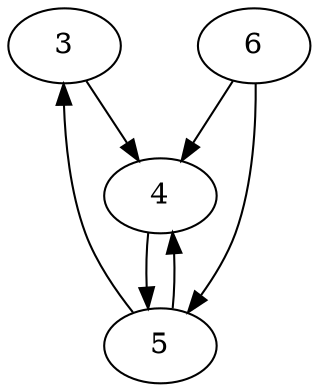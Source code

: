 digraph G {
3;
4;
5;
6;
3->4 [w="10.0"];
4->5 [w="5.0"];
5->3 [w="28.0"];
5->4 [w="20.0"];
6->4 [w="15.0"];
6->5 [w="45.0"];
}